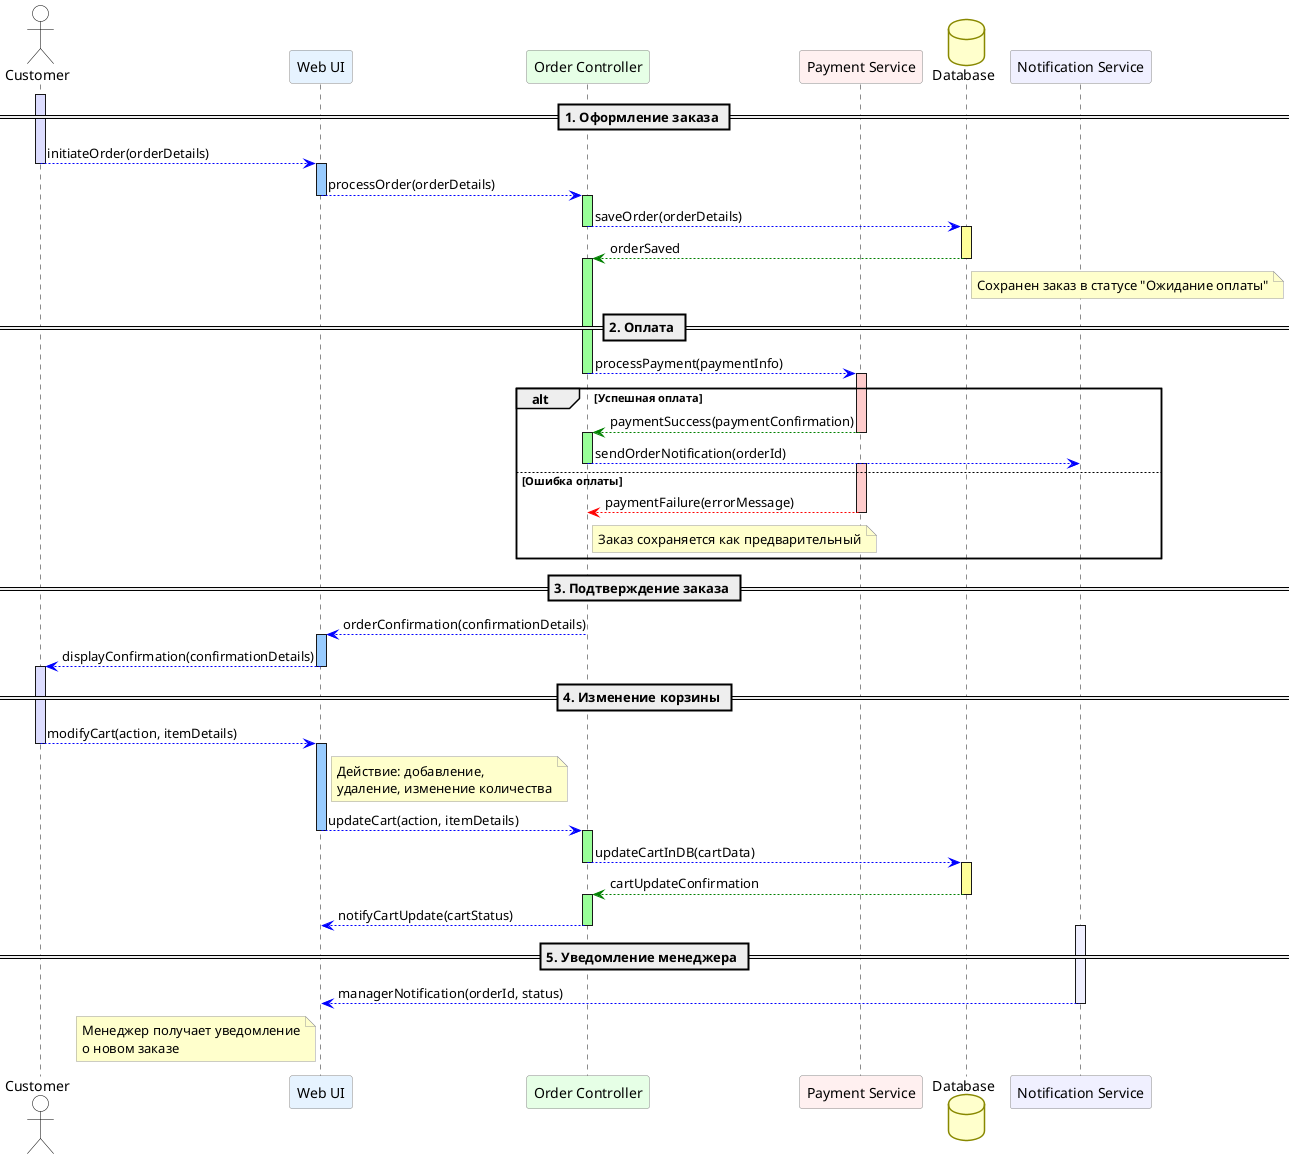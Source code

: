 @startuml
skinparam backgroundColor #FFFFFF
skinparam participant {
    BackgroundColor #F5F5F5
    BorderColor #888888
    FontColor #000000
}
skinparam database {
    BackgroundColor #FFF59D
    BorderColor #888800
}
skinparam actor {
    BackgroundColor #FFFFFF
    BorderColor #000000
}
skinparam note {
    BackgroundColor #FFFFCC
    BorderColor #999999
}

actor Customer #FFFFFF
participant "Web UI" as WebUI #E6F3FF
participant "Order Controller" as OrderController #E6FFE6
participant "Payment Service" as PaymentService #FFF0F0
database "Database" as DB #FFFFCC
participant "Notification Service" as NotifService #F0F0FF

== 1. Оформление заказа ==
activate Customer #DDDDFF
Customer -[#0000FF]-> WebUI : initiateOrder(orderDetails)
deactivate Customer

activate WebUI #99CCFF
WebUI -[#0000FF]-> OrderController : processOrder(orderDetails)
deactivate WebUI

activate OrderController #99FF99
OrderController -[#0000FF]-> DB : saveOrder(orderDetails)
deactivate OrderController

activate DB #FFFF99
DB -[#008000]-> OrderController : orderSaved
deactivate DB
note right of DB : Сохранен заказ в статусе "Ожидание оплаты"

== 2. Оплата ==
activate OrderController #99FF99
OrderController -[#0000FF]-> PaymentService : processPayment(paymentInfo)
deactivate OrderController

alt Успешная оплата
    activate PaymentService #FFCCCC
    PaymentService -[#008000]-> OrderController : paymentSuccess(paymentConfirmation)
    deactivate PaymentService

    activate OrderController #99FF99
    OrderController -[#0000FF]-> NotifService : sendOrderNotification(orderId)
    deactivate OrderController
else Ошибка оплаты
    activate PaymentService #FFCCCC
    PaymentService -[#FF0000]-> OrderController : paymentFailure(errorMessage)
    deactivate PaymentService
    note right of OrderController : Заказ сохраняется как предварительный
end

== 3. Подтверждение заказа ==
activate OrderController #99FF99
OrderController -[#0000FF]-> WebUI : orderConfirmation(confirmationDetails)
deactivate OrderController

activate WebUI #99CCFF
WebUI -[#0000FF]-> Customer : displayConfirmation(confirmationDetails)
deactivate WebUI

== 4. Изменение корзины ==
activate Customer #DDDDFF
Customer -[#0000FF]-> WebUI : modifyCart(action, itemDetails)
deactivate Customer

note right of WebUI : Действие: добавление,\nудаление, изменение количества

activate WebUI #99CCFF
WebUI -[#0000FF]-> OrderController : updateCart(action, itemDetails)
deactivate WebUI

activate OrderController #99FF99
OrderController -[#0000FF]-> DB : updateCartInDB(cartData)
deactivate OrderController

activate DB #FFFF99
DB -[#008000]-> OrderController : cartUpdateConfirmation
deactivate DB

activate OrderController #99FF99
OrderController -[#0000FF]-> WebUI : notifyCartUpdate(cartStatus)
deactivate OrderController

== 5. Уведомление менеджера ==
activate NotifService #F0F0FF
NotifService -[#0000FF]-> WebUI : managerNotification(orderId, status)
deactivate NotifService

note left of WebUI
  Менеджер получает уведомление
  о новом заказе
end note

@enduml
